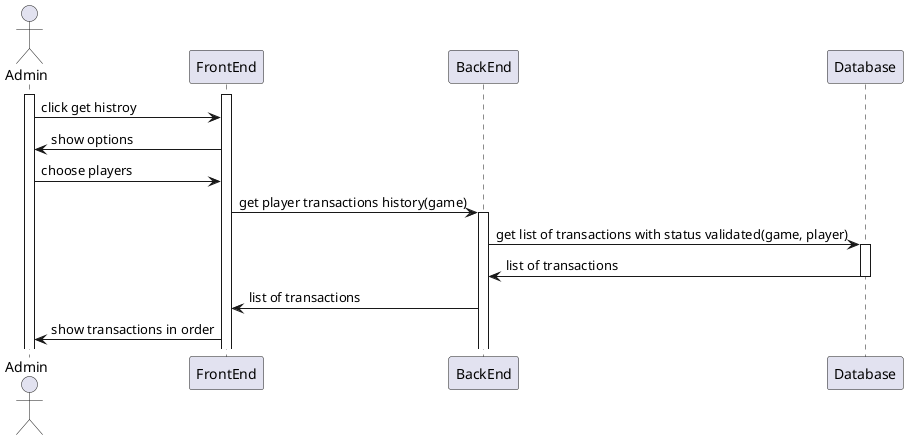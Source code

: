@startuml "see transaction history of one player"

actor Admin

Activate Admin
Activate FrontEnd

Admin -> FrontEnd : click get histroy
FrontEnd -> Admin : show options
Admin -> FrontEnd : choose players
FrontEnd -> BackEnd : get player transactions history(game)
Activate BackEnd

BackEnd -> Database : get list of transactions with status validated(game, player)
Activate Database

Database -> BackEnd : list of transactions
deactivate Database

BackEnd -> FrontEnd : list of transactions


FrontEnd -> Admin : show transactions in order

@enduml
